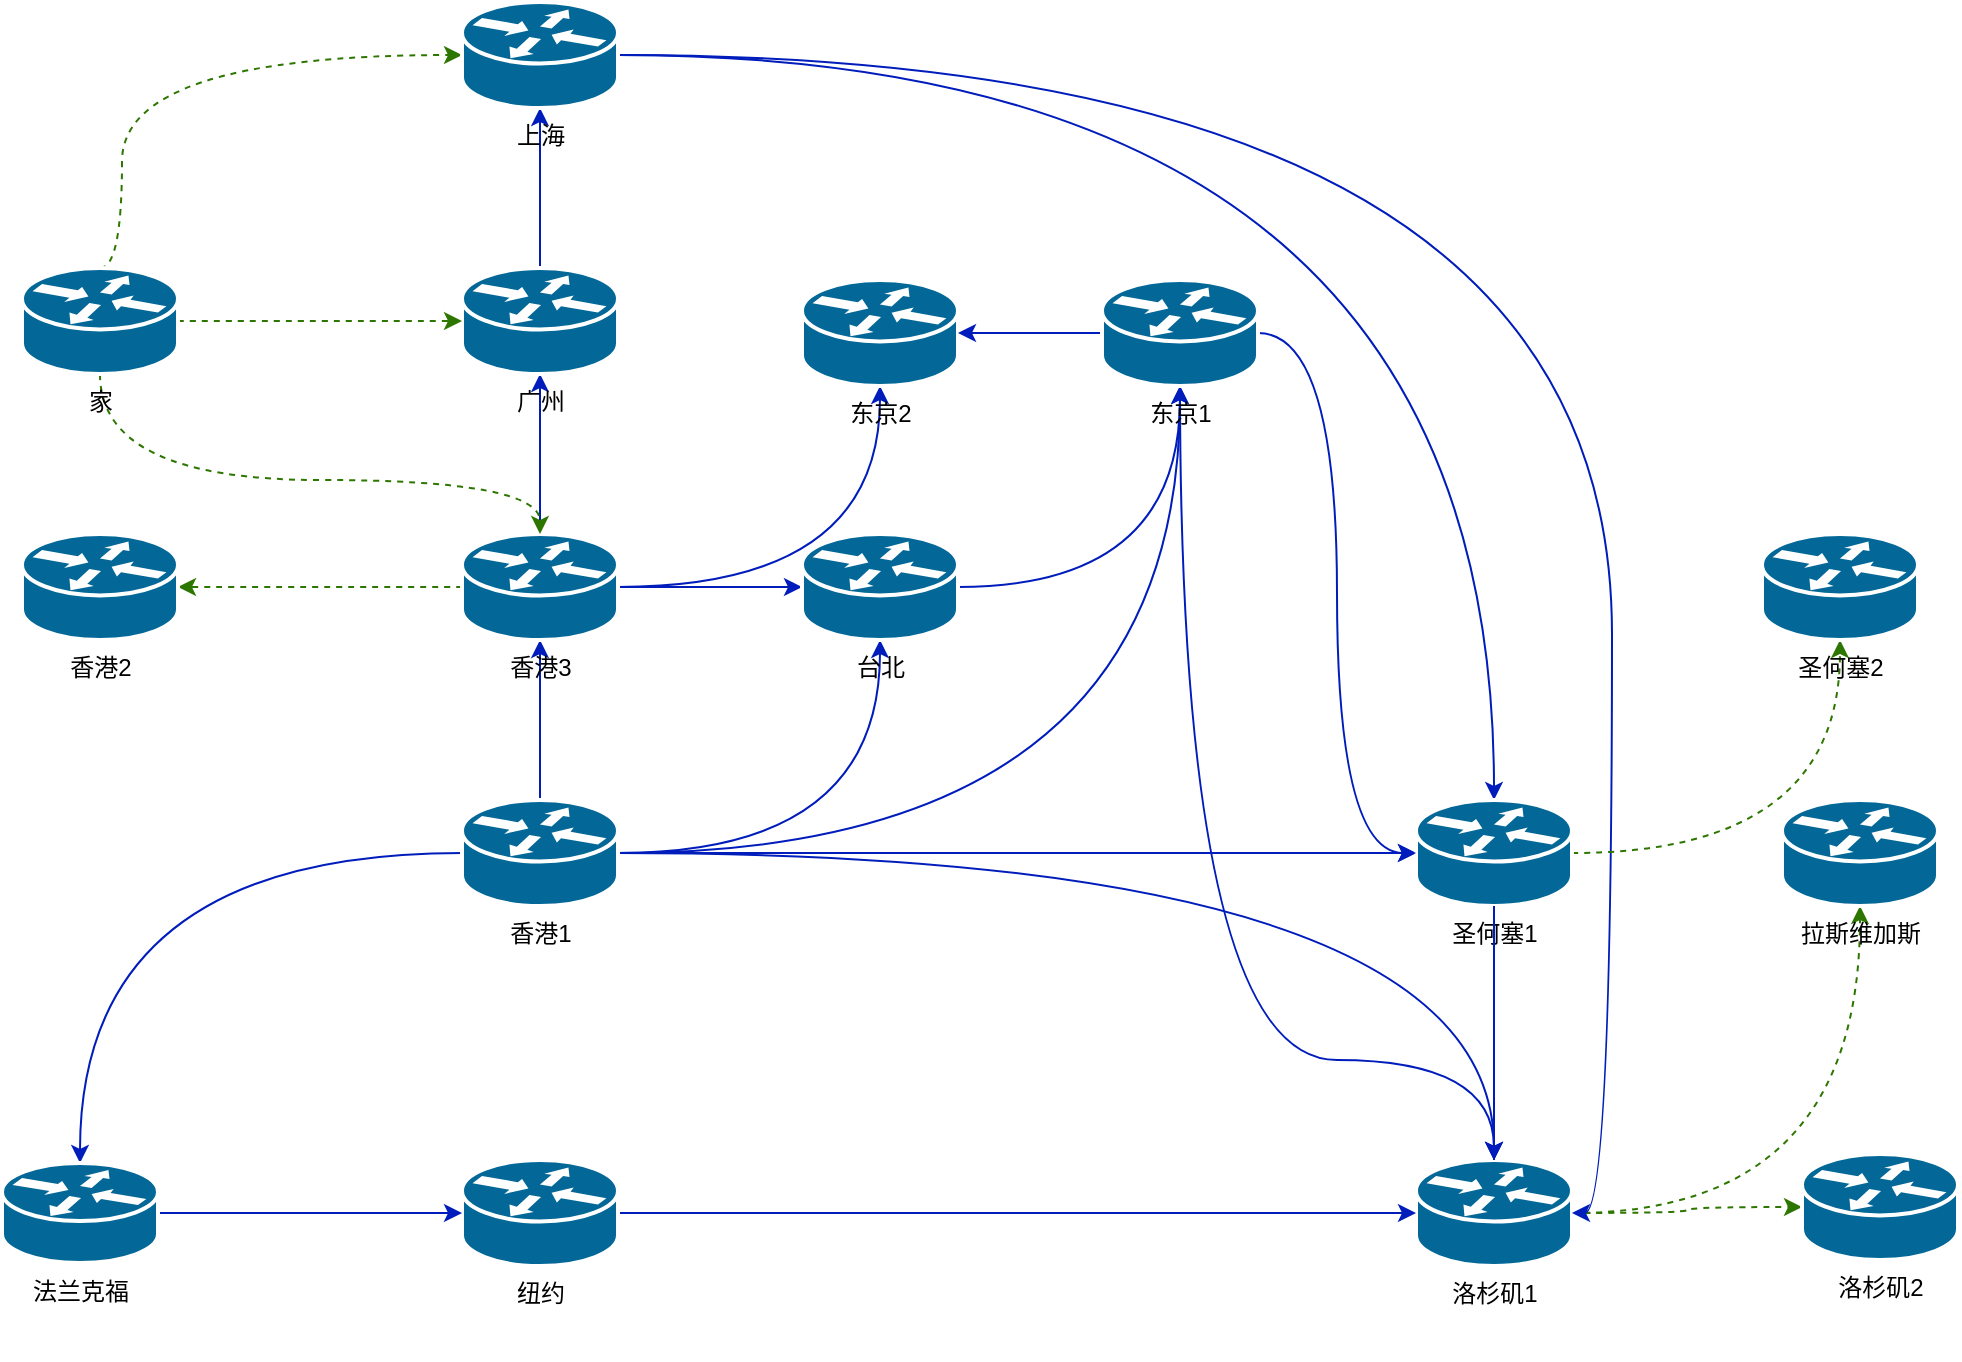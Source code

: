<mxfile version="20.0.4" type="github"><diagram id="uHXWS0pQzFWdipmOSE3i" name="第 1 页"><mxGraphModel dx="1422" dy="1910" grid="1" gridSize="10" guides="1" tooltips="1" connect="1" arrows="1" fold="1" page="1" pageScale="1" pageWidth="827" pageHeight="1169" math="0" shadow="0"><root><mxCell id="0"/><mxCell id="1" parent="0"/><mxCell id="fZUv5z6-WZGmwpLBm6Op-58" value="" style="edgeStyle=orthogonalEdgeStyle;curved=1;orthogonalLoop=1;jettySize=auto;html=1;fontColor=#000000;elbow=vertical;fillColor=#0050ef;strokeColor=#001DBC;" edge="1" parent="1" source="fZUv5z6-WZGmwpLBm6Op-52" target="fZUv5z6-WZGmwpLBm6Op-57"><mxGeometry relative="1" as="geometry"/></mxCell><mxCell id="fZUv5z6-WZGmwpLBm6Op-62" value="" style="edgeStyle=orthogonalEdgeStyle;curved=1;orthogonalLoop=1;jettySize=auto;html=1;fontColor=#000000;elbow=vertical;fillColor=#0050ef;strokeColor=#001DBC;" edge="1" parent="1" source="fZUv5z6-WZGmwpLBm6Op-52" target="fZUv5z6-WZGmwpLBm6Op-61"><mxGeometry relative="1" as="geometry"/></mxCell><mxCell id="fZUv5z6-WZGmwpLBm6Op-71" value="" style="edgeStyle=orthogonalEdgeStyle;curved=1;orthogonalLoop=1;jettySize=auto;html=1;fontColor=#000000;elbow=vertical;fillColor=#0050ef;strokeColor=#001DBC;" edge="1" parent="1" source="fZUv5z6-WZGmwpLBm6Op-52" target="fZUv5z6-WZGmwpLBm6Op-70"><mxGeometry relative="1" as="geometry"/></mxCell><mxCell id="fZUv5z6-WZGmwpLBm6Op-97" style="edgeStyle=orthogonalEdgeStyle;curved=1;orthogonalLoop=1;jettySize=auto;html=1;fontColor=#000000;strokeWidth=1;elbow=vertical;fillColor=#0050ef;strokeColor=#001DBC;" edge="1" parent="1" source="fZUv5z6-WZGmwpLBm6Op-52" target="fZUv5z6-WZGmwpLBm6Op-95"><mxGeometry relative="1" as="geometry"/></mxCell><mxCell id="fZUv5z6-WZGmwpLBm6Op-105" style="edgeStyle=orthogonalEdgeStyle;curved=1;orthogonalLoop=1;jettySize=auto;html=1;fontColor=#000000;strokeWidth=1;elbow=vertical;fillColor=#0050ef;strokeColor=#001DBC;" edge="1" parent="1" source="fZUv5z6-WZGmwpLBm6Op-52" target="fZUv5z6-WZGmwpLBm6Op-100"><mxGeometry relative="1" as="geometry"/></mxCell><mxCell id="fZUv5z6-WZGmwpLBm6Op-107" style="edgeStyle=orthogonalEdgeStyle;curved=1;orthogonalLoop=1;jettySize=auto;html=1;fontColor=#000000;strokeWidth=1;elbow=vertical;fillColor=#0050ef;strokeColor=#001DBC;" edge="1" parent="1" source="fZUv5z6-WZGmwpLBm6Op-52" target="fZUv5z6-WZGmwpLBm6Op-53"><mxGeometry relative="1" as="geometry"/></mxCell><mxCell id="fZUv5z6-WZGmwpLBm6Op-52" value="&lt;font color=&quot;#000000&quot;&gt;香港1&lt;br&gt;&lt;br&gt;&lt;/font&gt;" style="shape=mxgraph.cisco.routers.router;sketch=0;html=1;pointerEvents=1;dashed=0;fillColor=#036897;strokeColor=#ffffff;strokeWidth=2;verticalLabelPosition=bottom;verticalAlign=top;align=center;outlineConnect=0;fontColor=#FF3333;" vertex="1" parent="1"><mxGeometry x="350" y="220" width="78" height="53" as="geometry"/></mxCell><mxCell id="fZUv5z6-WZGmwpLBm6Op-88" style="edgeStyle=orthogonalEdgeStyle;curved=1;orthogonalLoop=1;jettySize=auto;html=1;dashed=1;fontColor=#000000;elbow=vertical;fillColor=#60a917;strokeColor=#2D7600;" edge="1" parent="1" source="fZUv5z6-WZGmwpLBm6Op-53" target="fZUv5z6-WZGmwpLBm6Op-66"><mxGeometry relative="1" as="geometry"/></mxCell><mxCell id="fZUv5z6-WZGmwpLBm6Op-89" style="edgeStyle=orthogonalEdgeStyle;curved=1;orthogonalLoop=1;jettySize=auto;html=1;dashed=1;fontColor=#000000;elbow=vertical;fillColor=#60a917;strokeColor=#2D7600;" edge="1" parent="1" source="fZUv5z6-WZGmwpLBm6Op-53" target="fZUv5z6-WZGmwpLBm6Op-64"><mxGeometry relative="1" as="geometry"/></mxCell><mxCell id="fZUv5z6-WZGmwpLBm6Op-53" value="&lt;font color=&quot;#000000&quot;&gt;洛杉矶1&lt;br&gt;&lt;br&gt;&lt;/font&gt;" style="shape=mxgraph.cisco.routers.router;sketch=0;html=1;pointerEvents=1;dashed=0;fillColor=#036897;strokeColor=#ffffff;strokeWidth=2;verticalLabelPosition=bottom;verticalAlign=top;align=center;outlineConnect=0;fontColor=#FF3333;" vertex="1" parent="1"><mxGeometry x="827" y="400" width="78" height="53" as="geometry"/></mxCell><mxCell id="fZUv5z6-WZGmwpLBm6Op-69" style="edgeStyle=orthogonalEdgeStyle;curved=1;orthogonalLoop=1;jettySize=auto;html=1;fontColor=#000000;elbow=vertical;fillColor=#0050ef;strokeColor=#001DBC;" edge="1" parent="1" source="fZUv5z6-WZGmwpLBm6Op-55" target="fZUv5z6-WZGmwpLBm6Op-53"><mxGeometry relative="1" as="geometry"/></mxCell><mxCell id="fZUv5z6-WZGmwpLBm6Op-55" value="&lt;font color=&quot;#000000&quot;&gt;纽约&lt;br&gt;&lt;br&gt;&lt;/font&gt;" style="shape=mxgraph.cisco.routers.router;sketch=0;html=1;pointerEvents=1;dashed=0;fillColor=#036897;strokeColor=#ffffff;strokeWidth=2;verticalLabelPosition=bottom;verticalAlign=top;align=center;outlineConnect=0;fontColor=#FF3333;" vertex="1" parent="1"><mxGeometry x="350" y="400" width="78" height="53" as="geometry"/></mxCell><mxCell id="fZUv5z6-WZGmwpLBm6Op-116" style="edgeStyle=orthogonalEdgeStyle;curved=1;orthogonalLoop=1;jettySize=auto;html=1;fontColor=#000000;strokeWidth=1;elbow=vertical;fillColor=#0050ef;strokeColor=#001DBC;" edge="1" parent="1" source="fZUv5z6-WZGmwpLBm6Op-57" target="fZUv5z6-WZGmwpLBm6Op-55"><mxGeometry relative="1" as="geometry"/></mxCell><mxCell id="fZUv5z6-WZGmwpLBm6Op-57" value="&lt;font color=&quot;#000000&quot;&gt;法兰克福&lt;br&gt;&lt;/font&gt;" style="shape=mxgraph.cisco.routers.router;sketch=0;html=1;pointerEvents=1;dashed=0;fillColor=#036897;strokeColor=#ffffff;strokeWidth=2;verticalLabelPosition=bottom;verticalAlign=top;align=center;outlineConnect=0;fontColor=#FF3333;" vertex="1" parent="1"><mxGeometry x="120" y="401.5" width="78" height="50" as="geometry"/></mxCell><mxCell id="fZUv5z6-WZGmwpLBm6Op-63" value="" style="edgeStyle=orthogonalEdgeStyle;curved=1;orthogonalLoop=1;jettySize=auto;html=1;fontColor=#000000;elbow=vertical;fillColor=#0050ef;strokeColor=#001DBC;" edge="1" parent="1" source="fZUv5z6-WZGmwpLBm6Op-61" target="fZUv5z6-WZGmwpLBm6Op-53"><mxGeometry relative="1" as="geometry"/></mxCell><mxCell id="fZUv5z6-WZGmwpLBm6Op-64" value="&lt;font color=&quot;#000000&quot;&gt;洛杉矶2&lt;br&gt;&lt;br&gt;&lt;br&gt;&lt;/font&gt;" style="shape=mxgraph.cisco.routers.router;sketch=0;html=1;pointerEvents=1;dashed=0;fillColor=#036897;strokeColor=#ffffff;strokeWidth=2;verticalLabelPosition=bottom;verticalAlign=top;align=center;outlineConnect=0;fontColor=#FF3333;" vertex="1" parent="1"><mxGeometry x="1020" y="397" width="78" height="53" as="geometry"/></mxCell><mxCell id="fZUv5z6-WZGmwpLBm6Op-66" value="&lt;font color=&quot;#000000&quot;&gt;拉斯维加斯&lt;br&gt;&lt;/font&gt;" style="shape=mxgraph.cisco.routers.router;sketch=0;html=1;pointerEvents=1;dashed=0;fillColor=#036897;strokeColor=#ffffff;strokeWidth=2;verticalLabelPosition=bottom;verticalAlign=top;align=center;outlineConnect=0;fontColor=#FF3333;" vertex="1" parent="1"><mxGeometry x="1010" y="220" width="78" height="53" as="geometry"/></mxCell><mxCell id="fZUv5z6-WZGmwpLBm6Op-94" value="" style="edgeStyle=orthogonalEdgeStyle;curved=1;orthogonalLoop=1;jettySize=auto;html=1;fontColor=#000000;strokeWidth=1;elbow=vertical;dashed=1;fillColor=#60a917;strokeColor=#2D7600;" edge="1" parent="1" source="fZUv5z6-WZGmwpLBm6Op-70" target="fZUv5z6-WZGmwpLBm6Op-93"><mxGeometry relative="1" as="geometry"/></mxCell><mxCell id="fZUv5z6-WZGmwpLBm6Op-96" value="" style="edgeStyle=orthogonalEdgeStyle;curved=1;orthogonalLoop=1;jettySize=auto;html=1;fontColor=#000000;strokeWidth=1;elbow=vertical;fillColor=#0050ef;strokeColor=#001DBC;" edge="1" parent="1" source="fZUv5z6-WZGmwpLBm6Op-70" target="fZUv5z6-WZGmwpLBm6Op-95"><mxGeometry relative="1" as="geometry"/></mxCell><mxCell id="fZUv5z6-WZGmwpLBm6Op-99" value="" style="edgeStyle=orthogonalEdgeStyle;curved=1;orthogonalLoop=1;jettySize=auto;html=1;fontColor=#000000;strokeWidth=1;elbow=vertical;fillColor=#0050ef;strokeColor=#001DBC;" edge="1" parent="1" source="fZUv5z6-WZGmwpLBm6Op-70" target="fZUv5z6-WZGmwpLBm6Op-98"><mxGeometry relative="1" as="geometry"/></mxCell><mxCell id="fZUv5z6-WZGmwpLBm6Op-113" style="edgeStyle=orthogonalEdgeStyle;curved=1;orthogonalLoop=1;jettySize=auto;html=1;fontColor=#000000;strokeWidth=1;elbow=vertical;fillColor=#0050ef;strokeColor=#001DBC;" edge="1" parent="1" source="fZUv5z6-WZGmwpLBm6Op-70" target="fZUv5z6-WZGmwpLBm6Op-72"><mxGeometry relative="1" as="geometry"/></mxCell><mxCell id="fZUv5z6-WZGmwpLBm6Op-70" value="&lt;font color=&quot;#000000&quot;&gt;香港3&lt;br&gt;&lt;br&gt;&lt;br&gt;&lt;/font&gt;" style="shape=mxgraph.cisco.routers.router;sketch=0;html=1;pointerEvents=1;dashed=0;fillColor=#036897;strokeColor=#ffffff;strokeWidth=2;verticalLabelPosition=bottom;verticalAlign=top;align=center;outlineConnect=0;fontColor=#FF3333;" vertex="1" parent="1"><mxGeometry x="350" y="87" width="78" height="53" as="geometry"/></mxCell><mxCell id="fZUv5z6-WZGmwpLBm6Op-80" value="" style="edgeStyle=orthogonalEdgeStyle;curved=1;orthogonalLoop=1;jettySize=auto;html=1;fontColor=#000000;elbow=vertical;fillColor=#0050ef;strokeColor=#001DBC;" edge="1" parent="1" source="fZUv5z6-WZGmwpLBm6Op-72" target="fZUv5z6-WZGmwpLBm6Op-79"><mxGeometry relative="1" as="geometry"/></mxCell><mxCell id="fZUv5z6-WZGmwpLBm6Op-72" value="&lt;font color=&quot;#000000&quot;&gt;广州&lt;br&gt;&lt;/font&gt;" style="shape=mxgraph.cisco.routers.router;sketch=0;html=1;pointerEvents=1;dashed=0;fillColor=#036897;strokeColor=#ffffff;strokeWidth=2;verticalLabelPosition=bottom;verticalAlign=top;align=center;outlineConnect=0;fontColor=#FF3333;" vertex="1" parent="1"><mxGeometry x="350" y="-46" width="78" height="53" as="geometry"/></mxCell><mxCell id="fZUv5z6-WZGmwpLBm6Op-90" style="edgeStyle=orthogonalEdgeStyle;curved=1;orthogonalLoop=1;jettySize=auto;html=1;entryX=0;entryY=0.5;entryDx=0;entryDy=0;entryPerimeter=0;fontColor=#000000;strokeWidth=1;elbow=vertical;dashed=1;fillColor=#60a917;strokeColor=#2D7600;" edge="1" parent="1" source="fZUv5z6-WZGmwpLBm6Op-77" target="fZUv5z6-WZGmwpLBm6Op-72"><mxGeometry relative="1" as="geometry"/></mxCell><mxCell id="fZUv5z6-WZGmwpLBm6Op-91" style="edgeStyle=orthogonalEdgeStyle;curved=1;orthogonalLoop=1;jettySize=auto;html=1;fontColor=#000000;strokeWidth=1;elbow=vertical;entryX=0;entryY=0.5;entryDx=0;entryDy=0;entryPerimeter=0;dashed=1;fillColor=#60a917;strokeColor=#2D7600;exitX=0.5;exitY=0;exitDx=0;exitDy=0;exitPerimeter=0;" edge="1" parent="1" source="fZUv5z6-WZGmwpLBm6Op-77" target="fZUv5z6-WZGmwpLBm6Op-79"><mxGeometry relative="1" as="geometry"><Array as="points"><mxPoint x="180" y="-46"/><mxPoint x="180" y="-152"/></Array></mxGeometry></mxCell><mxCell id="fZUv5z6-WZGmwpLBm6Op-110" style="edgeStyle=orthogonalEdgeStyle;curved=1;orthogonalLoop=1;jettySize=auto;html=1;fontColor=#000000;strokeWidth=1;elbow=vertical;fillColor=#60a917;strokeColor=#2D7600;dashed=1;" edge="1" parent="1" source="fZUv5z6-WZGmwpLBm6Op-77" target="fZUv5z6-WZGmwpLBm6Op-70"><mxGeometry relative="1" as="geometry"><Array as="points"><mxPoint x="169" y="60"/><mxPoint x="389" y="60"/></Array></mxGeometry></mxCell><mxCell id="fZUv5z6-WZGmwpLBm6Op-77" value="&lt;font color=&quot;#000000&quot;&gt;家&lt;br&gt;&lt;/font&gt;" style="shape=mxgraph.cisco.routers.router;sketch=0;html=1;pointerEvents=1;dashed=0;fillColor=#036897;strokeColor=#ffffff;strokeWidth=2;verticalLabelPosition=bottom;verticalAlign=top;align=center;outlineConnect=0;fontColor=#FF3333;" vertex="1" parent="1"><mxGeometry x="130" y="-46" width="78" height="53" as="geometry"/></mxCell><mxCell id="fZUv5z6-WZGmwpLBm6Op-81" style="edgeStyle=orthogonalEdgeStyle;curved=1;orthogonalLoop=1;jettySize=auto;html=1;fontColor=#000000;elbow=vertical;entryX=0.5;entryY=0;entryDx=0;entryDy=0;entryPerimeter=0;fillColor=#0050ef;strokeColor=#001DBC;" edge="1" parent="1" source="fZUv5z6-WZGmwpLBm6Op-79" target="fZUv5z6-WZGmwpLBm6Op-61"><mxGeometry relative="1" as="geometry"><mxPoint x="1000" y="210" as="targetPoint"/></mxGeometry></mxCell><mxCell id="fZUv5z6-WZGmwpLBm6Op-108" style="edgeStyle=orthogonalEdgeStyle;curved=1;orthogonalLoop=1;jettySize=auto;html=1;entryX=1;entryY=0.5;entryDx=0;entryDy=0;entryPerimeter=0;fontColor=#000000;strokeWidth=1;elbow=vertical;fillColor=#0050ef;strokeColor=#001DBC;" edge="1" parent="1" source="fZUv5z6-WZGmwpLBm6Op-79" target="fZUv5z6-WZGmwpLBm6Op-53"><mxGeometry relative="1" as="geometry"/></mxCell><mxCell id="fZUv5z6-WZGmwpLBm6Op-79" value="&lt;font color=&quot;#000000&quot;&gt;上海&lt;br&gt;&lt;/font&gt;" style="shape=mxgraph.cisco.routers.router;sketch=0;html=1;pointerEvents=1;dashed=0;fillColor=#036897;strokeColor=#ffffff;strokeWidth=2;verticalLabelPosition=bottom;verticalAlign=top;align=center;outlineConnect=0;fontColor=#FF3333;" vertex="1" parent="1"><mxGeometry x="350" y="-179" width="78" height="53" as="geometry"/></mxCell><mxCell id="fZUv5z6-WZGmwpLBm6Op-115" value="" style="edgeStyle=orthogonalEdgeStyle;curved=1;orthogonalLoop=1;jettySize=auto;html=1;fontColor=#000000;strokeWidth=1;elbow=vertical;dashed=1;fillColor=#60a917;strokeColor=#2D7600;" edge="1" parent="1" source="fZUv5z6-WZGmwpLBm6Op-61" target="fZUv5z6-WZGmwpLBm6Op-114"><mxGeometry relative="1" as="geometry"/></mxCell><mxCell id="fZUv5z6-WZGmwpLBm6Op-61" value="&lt;font color=&quot;#000000&quot;&gt;圣何塞1&lt;br&gt;&lt;/font&gt;" style="shape=mxgraph.cisco.routers.router;sketch=0;html=1;pointerEvents=1;dashed=0;fillColor=#036897;strokeColor=#ffffff;strokeWidth=2;verticalLabelPosition=bottom;verticalAlign=top;align=center;outlineConnect=0;fontColor=#FF3333;" vertex="1" parent="1"><mxGeometry x="827" y="220" width="78" height="53" as="geometry"/></mxCell><mxCell id="fZUv5z6-WZGmwpLBm6Op-83" value="" style="edgeStyle=orthogonalEdgeStyle;curved=1;orthogonalLoop=1;jettySize=auto;html=1;fontColor=#000000;elbow=vertical;fillColor=#0050ef;strokeColor=#001DBC;endArrow=none;strokeWidth=1;" edge="1" parent="1" source="fZUv5z6-WZGmwpLBm6Op-53" target="fZUv5z6-WZGmwpLBm6Op-61"><mxGeometry relative="1" as="geometry"><mxPoint x="1108" y="746.5" as="sourcePoint"/><mxPoint x="1239" y="860" as="targetPoint"/></mxGeometry></mxCell><mxCell id="fZUv5z6-WZGmwpLBm6Op-93" value="&lt;font color=&quot;#000000&quot;&gt;香港2&lt;br&gt;&lt;br&gt;&lt;br&gt;&lt;/font&gt;" style="shape=mxgraph.cisco.routers.router;sketch=0;html=1;pointerEvents=1;dashed=0;fillColor=#036897;strokeColor=#ffffff;strokeWidth=2;verticalLabelPosition=bottom;verticalAlign=top;align=center;outlineConnect=0;fontColor=#FF3333;" vertex="1" parent="1"><mxGeometry x="130" y="87" width="78" height="53" as="geometry"/></mxCell><mxCell id="fZUv5z6-WZGmwpLBm6Op-101" value="" style="edgeStyle=orthogonalEdgeStyle;curved=1;orthogonalLoop=1;jettySize=auto;html=1;fontColor=#000000;strokeWidth=1;elbow=vertical;fillColor=#0050ef;strokeColor=#001DBC;" edge="1" parent="1" source="fZUv5z6-WZGmwpLBm6Op-95" target="fZUv5z6-WZGmwpLBm6Op-100"><mxGeometry relative="1" as="geometry"/></mxCell><mxCell id="fZUv5z6-WZGmwpLBm6Op-95" value="&lt;font color=&quot;#000000&quot;&gt;台北&lt;br&gt;&lt;/font&gt;" style="shape=mxgraph.cisco.routers.router;sketch=0;html=1;pointerEvents=1;dashed=0;fillColor=#036897;strokeColor=#ffffff;strokeWidth=2;verticalLabelPosition=bottom;verticalAlign=top;align=center;outlineConnect=0;fontColor=#FF3333;" vertex="1" parent="1"><mxGeometry x="520" y="87" width="78" height="53" as="geometry"/></mxCell><mxCell id="fZUv5z6-WZGmwpLBm6Op-98" value="&lt;font color=&quot;#000000&quot;&gt;东京2&lt;br&gt;&lt;br&gt;&lt;/font&gt;" style="shape=mxgraph.cisco.routers.router;sketch=0;html=1;pointerEvents=1;dashed=0;fillColor=#036897;strokeColor=#ffffff;strokeWidth=2;verticalLabelPosition=bottom;verticalAlign=top;align=center;outlineConnect=0;fontColor=#FF3333;" vertex="1" parent="1"><mxGeometry x="520" y="-40" width="78" height="53" as="geometry"/></mxCell><mxCell id="fZUv5z6-WZGmwpLBm6Op-104" value="" style="edgeStyle=orthogonalEdgeStyle;curved=1;orthogonalLoop=1;jettySize=auto;html=1;fontColor=#000000;strokeWidth=1;elbow=vertical;fillColor=#0050ef;strokeColor=#001DBC;" edge="1" parent="1" source="fZUv5z6-WZGmwpLBm6Op-100" target="fZUv5z6-WZGmwpLBm6Op-98"><mxGeometry relative="1" as="geometry"/></mxCell><mxCell id="fZUv5z6-WZGmwpLBm6Op-109" style="edgeStyle=orthogonalEdgeStyle;curved=1;orthogonalLoop=1;jettySize=auto;html=1;fontColor=#000000;strokeWidth=1;elbow=vertical;fillColor=#0050ef;strokeColor=#001DBC;" edge="1" parent="1" source="fZUv5z6-WZGmwpLBm6Op-100" target="fZUv5z6-WZGmwpLBm6Op-53"><mxGeometry relative="1" as="geometry"><Array as="points"><mxPoint x="709" y="350"/><mxPoint x="866" y="350"/></Array></mxGeometry></mxCell><mxCell id="fZUv5z6-WZGmwpLBm6Op-112" style="edgeStyle=orthogonalEdgeStyle;curved=1;orthogonalLoop=1;jettySize=auto;html=1;entryX=0;entryY=0.5;entryDx=0;entryDy=0;entryPerimeter=0;fontColor=#000000;strokeWidth=1;elbow=vertical;fillColor=#0050ef;strokeColor=#001DBC;" edge="1" parent="1" source="fZUv5z6-WZGmwpLBm6Op-100" target="fZUv5z6-WZGmwpLBm6Op-61"><mxGeometry relative="1" as="geometry"/></mxCell><mxCell id="fZUv5z6-WZGmwpLBm6Op-100" value="&lt;font color=&quot;#000000&quot;&gt;东京1&lt;br&gt;&lt;/font&gt;" style="shape=mxgraph.cisco.routers.router;sketch=0;html=1;pointerEvents=1;dashed=0;fillColor=#036897;strokeColor=#ffffff;strokeWidth=2;verticalLabelPosition=bottom;verticalAlign=top;align=center;outlineConnect=0;fontColor=#FF3333;" vertex="1" parent="1"><mxGeometry x="670" y="-40" width="78" height="53" as="geometry"/></mxCell><mxCell id="fZUv5z6-WZGmwpLBm6Op-114" value="&lt;font color=&quot;#000000&quot;&gt;圣何塞2&lt;br&gt;&lt;br&gt;&lt;/font&gt;" style="shape=mxgraph.cisco.routers.router;sketch=0;html=1;pointerEvents=1;dashed=0;fillColor=#036897;strokeColor=#ffffff;strokeWidth=2;verticalLabelPosition=bottom;verticalAlign=top;align=center;outlineConnect=0;fontColor=#FF3333;" vertex="1" parent="1"><mxGeometry x="1000" y="87" width="78" height="53" as="geometry"/></mxCell></root></mxGraphModel></diagram></mxfile>
